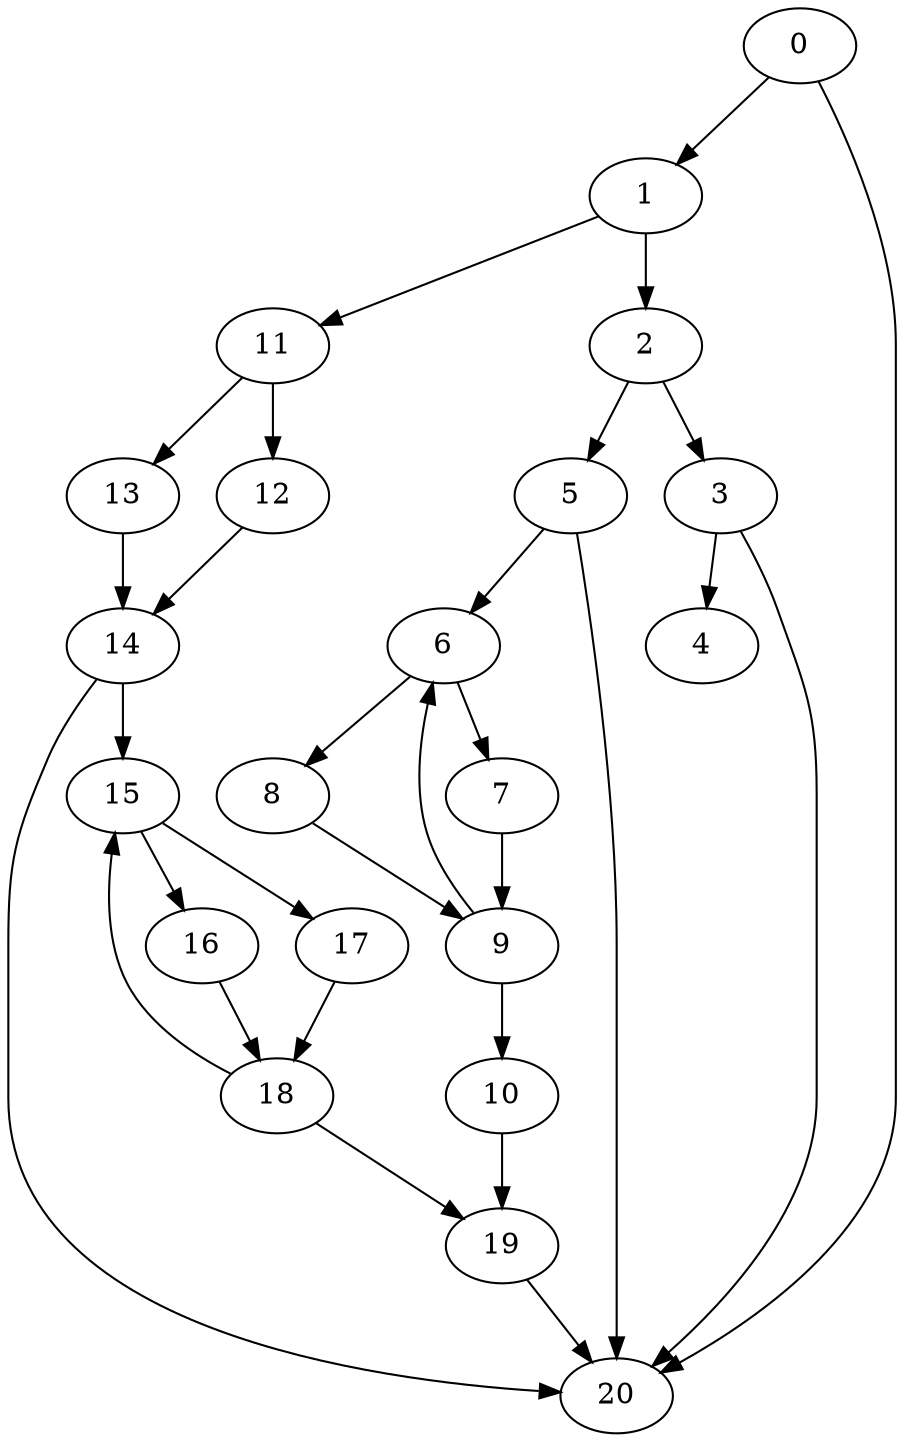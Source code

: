 digraph {
	0
	1
	2
	3
	4
	5
	6
	7
	8
	9
	10
	11
	12
	13
	14
	15
	16
	17
	18
	19
	20
	0 -> 1
	16 -> 18
	17 -> 18
	10 -> 19
	18 -> 19
	2 -> 5
	6 -> 8
	7 -> 9
	8 -> 9
	0 -> 20
	3 -> 20
	5 -> 20
	14 -> 20
	19 -> 20
	2 -> 3
	3 -> 4
	1 -> 11
	11 -> 13
	15 -> 16
	1 -> 2
	6 -> 7
	9 -> 10
	14 -> 15
	18 -> 15
	15 -> 17
	5 -> 6
	9 -> 6
	11 -> 12
	12 -> 14
	13 -> 14
}
